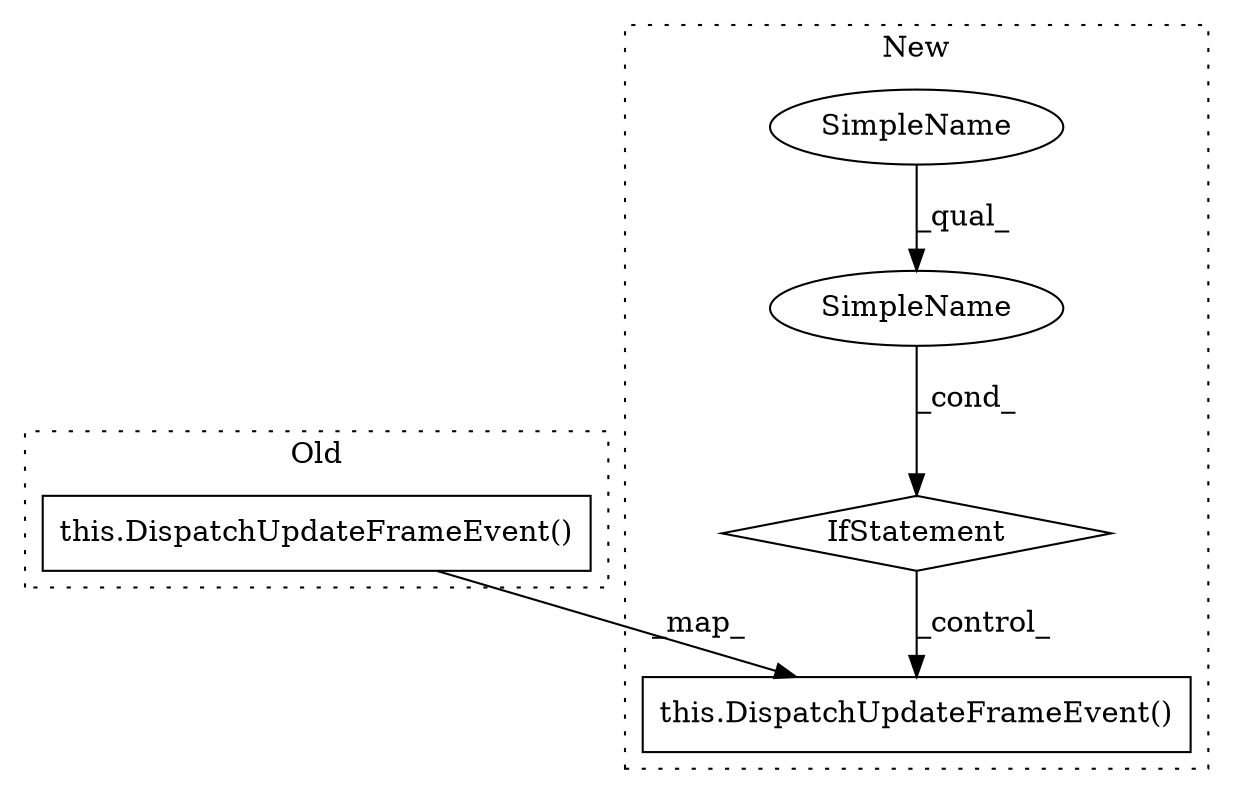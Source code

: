 digraph G {
subgraph cluster0 {
1 [label="this.DispatchUpdateFrameEvent()" a="32" s="2387,2417" l="25,1" shape="box"];
label = "Old";
style="dotted";
}
subgraph cluster1 {
2 [label="this.DispatchUpdateFrameEvent()" a="32" s="2584,2614" l="25,1" shape="box"];
3 [label="IfStatement" a="25" s="2547,2572" l="4,2" shape="diamond"];
4 [label="SimpleName" a="42" s="2551" l="21" shape="ellipse"];
5 [label="SimpleName" a="42" s="2551" l="11" shape="ellipse"];
label = "New";
style="dotted";
}
1 -> 2 [label="_map_"];
3 -> 2 [label="_control_"];
4 -> 3 [label="_cond_"];
5 -> 4 [label="_qual_"];
}